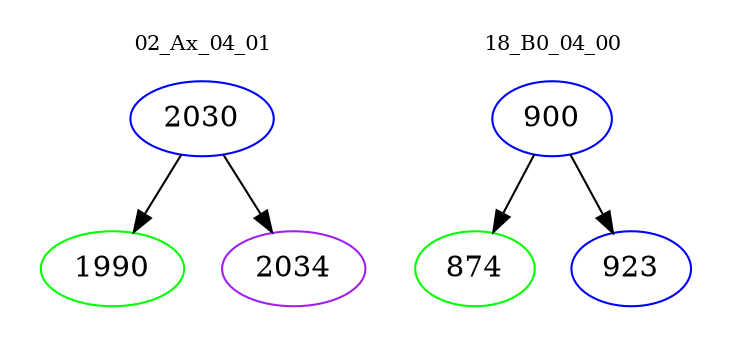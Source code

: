 digraph{
subgraph cluster_0 {
color = white
label = "02_Ax_04_01";
fontsize=10;
T0_2030 [label="2030", color="blue"]
T0_2030 -> T0_1990 [color="black"]
T0_1990 [label="1990", color="green"]
T0_2030 -> T0_2034 [color="black"]
T0_2034 [label="2034", color="purple"]
}
subgraph cluster_1 {
color = white
label = "18_B0_04_00";
fontsize=10;
T1_900 [label="900", color="blue"]
T1_900 -> T1_874 [color="black"]
T1_874 [label="874", color="green"]
T1_900 -> T1_923 [color="black"]
T1_923 [label="923", color="blue"]
}
}
